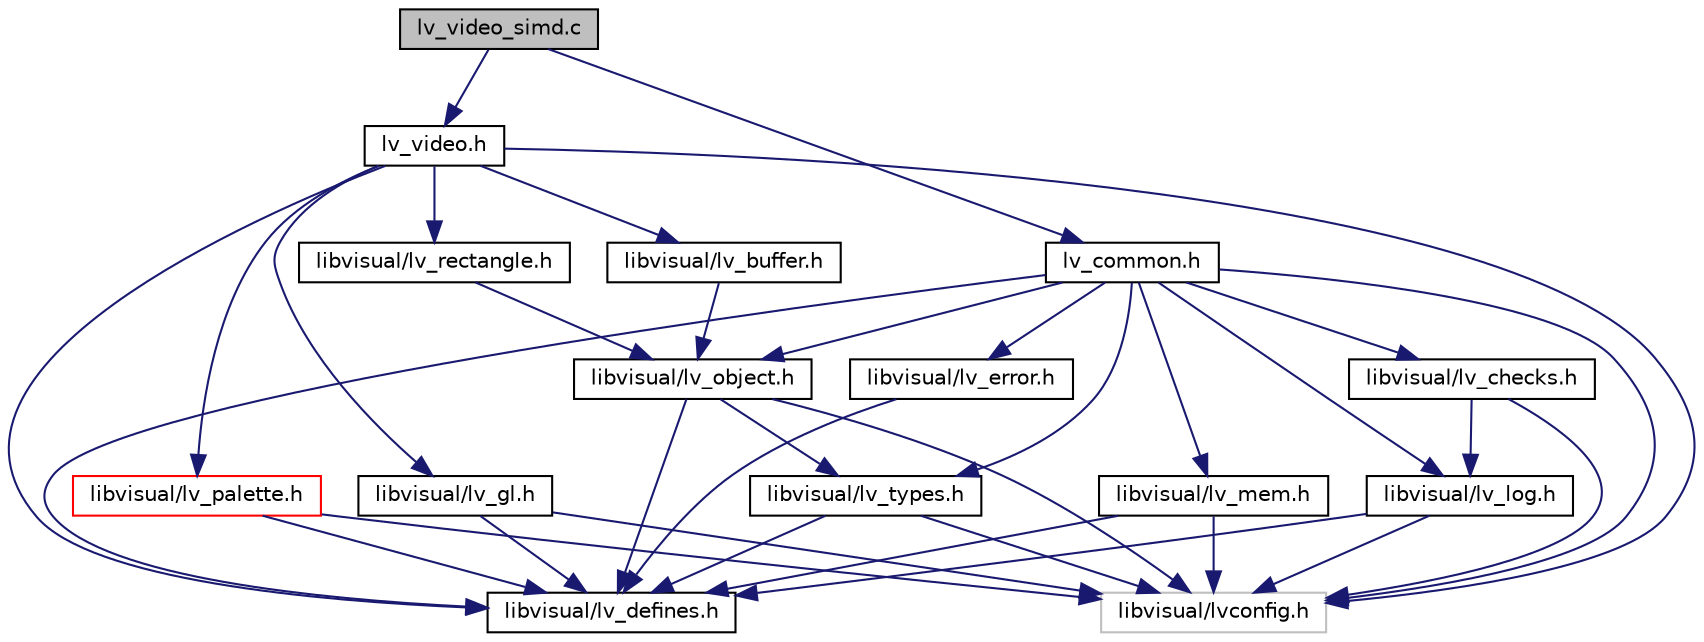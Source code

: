 digraph G
{
  edge [fontname="Helvetica",fontsize="10",labelfontname="Helvetica",labelfontsize="10"];
  node [fontname="Helvetica",fontsize="10",shape=record];
  Node1 [label="lv_video_simd.c",height=0.2,width=0.4,color="black", fillcolor="grey75", style="filled" fontcolor="black"];
  Node1 -> Node2 [color="midnightblue",fontsize="10",style="solid",fontname="Helvetica"];
  Node2 [label="lv_video.h",height=0.2,width=0.4,color="black", fillcolor="white", style="filled",URL="$lv__video_8h.html"];
  Node2 -> Node3 [color="midnightblue",fontsize="10",style="solid",fontname="Helvetica"];
  Node3 [label="libvisual/lvconfig.h",height=0.2,width=0.4,color="grey75", fillcolor="white", style="filled"];
  Node2 -> Node4 [color="midnightblue",fontsize="10",style="solid",fontname="Helvetica"];
  Node4 [label="libvisual/lv_defines.h",height=0.2,width=0.4,color="black", fillcolor="white", style="filled",URL="$lv__defines_8h.html"];
  Node2 -> Node5 [color="midnightblue",fontsize="10",style="solid",fontname="Helvetica"];
  Node5 [label="libvisual/lv_palette.h",height=0.2,width=0.4,color="red", fillcolor="white", style="filled",URL="$lv__palette_8h.html"];
  Node5 -> Node3 [color="midnightblue",fontsize="10",style="solid",fontname="Helvetica"];
  Node5 -> Node4 [color="midnightblue",fontsize="10",style="solid",fontname="Helvetica"];
  Node2 -> Node6 [color="midnightblue",fontsize="10",style="solid",fontname="Helvetica"];
  Node6 [label="libvisual/lv_rectangle.h",height=0.2,width=0.4,color="black", fillcolor="white", style="filled",URL="$lv__rectangle_8h.html"];
  Node6 -> Node7 [color="midnightblue",fontsize="10",style="solid",fontname="Helvetica"];
  Node7 [label="libvisual/lv_object.h",height=0.2,width=0.4,color="black", fillcolor="white", style="filled",URL="$lv__object_8h.html"];
  Node7 -> Node3 [color="midnightblue",fontsize="10",style="solid",fontname="Helvetica"];
  Node7 -> Node4 [color="midnightblue",fontsize="10",style="solid",fontname="Helvetica"];
  Node7 -> Node8 [color="midnightblue",fontsize="10",style="solid",fontname="Helvetica"];
  Node8 [label="libvisual/lv_types.h",height=0.2,width=0.4,color="black", fillcolor="white", style="filled",URL="$lv__types_8h.html"];
  Node8 -> Node3 [color="midnightblue",fontsize="10",style="solid",fontname="Helvetica"];
  Node8 -> Node4 [color="midnightblue",fontsize="10",style="solid",fontname="Helvetica"];
  Node2 -> Node9 [color="midnightblue",fontsize="10",style="solid",fontname="Helvetica"];
  Node9 [label="libvisual/lv_buffer.h",height=0.2,width=0.4,color="black", fillcolor="white", style="filled",URL="$lv__buffer_8h.html"];
  Node9 -> Node7 [color="midnightblue",fontsize="10",style="solid",fontname="Helvetica"];
  Node2 -> Node10 [color="midnightblue",fontsize="10",style="solid",fontname="Helvetica"];
  Node10 [label="libvisual/lv_gl.h",height=0.2,width=0.4,color="black", fillcolor="white", style="filled",URL="$lv__gl_8h.html"];
  Node10 -> Node3 [color="midnightblue",fontsize="10",style="solid",fontname="Helvetica"];
  Node10 -> Node4 [color="midnightblue",fontsize="10",style="solid",fontname="Helvetica"];
  Node1 -> Node11 [color="midnightblue",fontsize="10",style="solid",fontname="Helvetica"];
  Node11 [label="lv_common.h",height=0.2,width=0.4,color="black", fillcolor="white", style="filled",URL="$lv__common_8h.html"];
  Node11 -> Node3 [color="midnightblue",fontsize="10",style="solid",fontname="Helvetica"];
  Node11 -> Node4 [color="midnightblue",fontsize="10",style="solid",fontname="Helvetica"];
  Node11 -> Node8 [color="midnightblue",fontsize="10",style="solid",fontname="Helvetica"];
  Node11 -> Node12 [color="midnightblue",fontsize="10",style="solid",fontname="Helvetica"];
  Node12 [label="libvisual/lv_mem.h",height=0.2,width=0.4,color="black", fillcolor="white", style="filled",URL="$lv__mem_8h.html"];
  Node12 -> Node3 [color="midnightblue",fontsize="10",style="solid",fontname="Helvetica"];
  Node12 -> Node4 [color="midnightblue",fontsize="10",style="solid",fontname="Helvetica"];
  Node11 -> Node13 [color="midnightblue",fontsize="10",style="solid",fontname="Helvetica"];
  Node13 [label="libvisual/lv_log.h",height=0.2,width=0.4,color="black", fillcolor="white", style="filled",URL="$lv__log_8h.html"];
  Node13 -> Node3 [color="midnightblue",fontsize="10",style="solid",fontname="Helvetica"];
  Node13 -> Node4 [color="midnightblue",fontsize="10",style="solid",fontname="Helvetica"];
  Node11 -> Node14 [color="midnightblue",fontsize="10",style="solid",fontname="Helvetica"];
  Node14 [label="libvisual/lv_checks.h",height=0.2,width=0.4,color="black", fillcolor="white", style="filled",URL="$lv__checks_8h.html"];
  Node14 -> Node3 [color="midnightblue",fontsize="10",style="solid",fontname="Helvetica"];
  Node14 -> Node13 [color="midnightblue",fontsize="10",style="solid",fontname="Helvetica"];
  Node11 -> Node15 [color="midnightblue",fontsize="10",style="solid",fontname="Helvetica"];
  Node15 [label="libvisual/lv_error.h",height=0.2,width=0.4,color="black", fillcolor="white", style="filled",URL="$lv__error_8h.html"];
  Node15 -> Node4 [color="midnightblue",fontsize="10",style="solid",fontname="Helvetica"];
  Node11 -> Node7 [color="midnightblue",fontsize="10",style="solid",fontname="Helvetica"];
}
